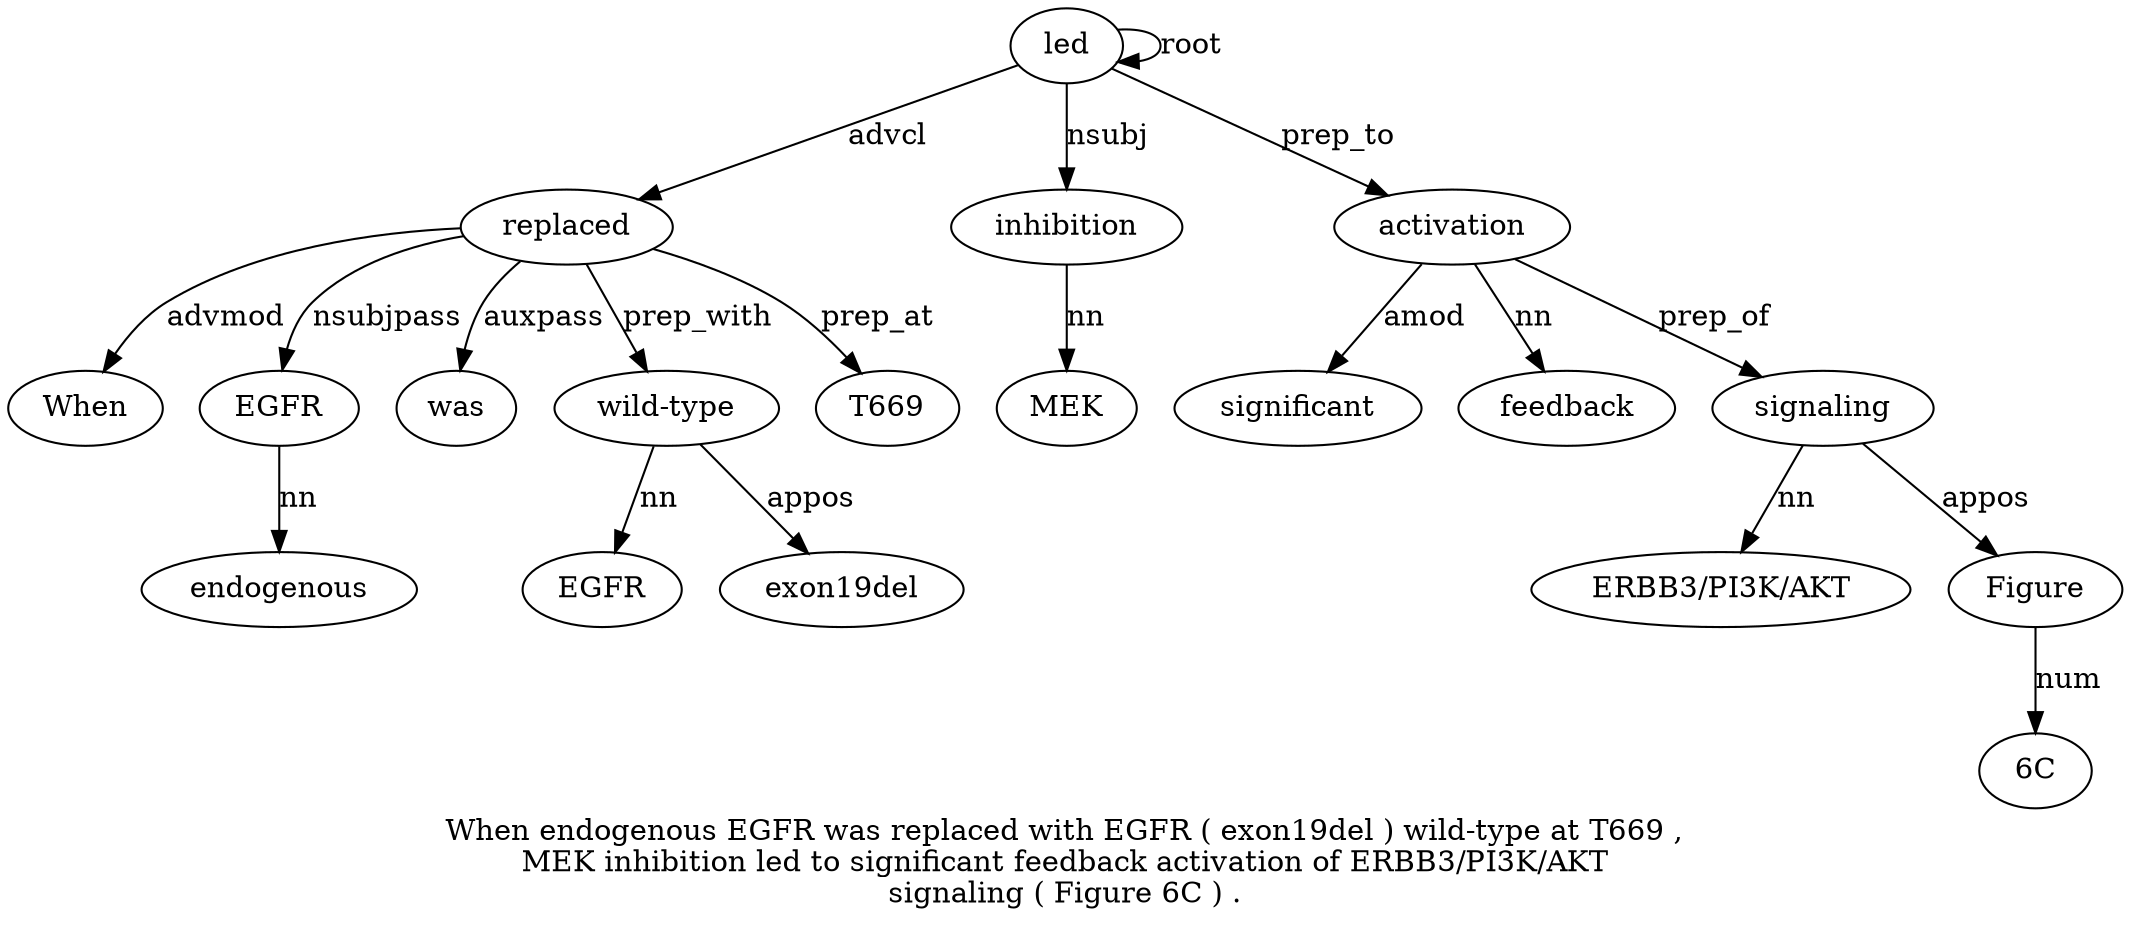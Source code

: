 digraph "When endogenous EGFR was replaced with EGFR ( exon19del ) wild-type at T669 ,  MEK inhibition led to significant feedback activation of ERBB3/PI3K/AKT signaling ( Figure 6C ) ." {
label="When endogenous EGFR was replaced with EGFR ( exon19del ) wild-type at T669 ,
MEK inhibition led to significant feedback activation of ERBB3/PI3K/AKT
signaling ( Figure 6C ) .";
replaced5 [style=filled, fillcolor=white, label=replaced];
When1 [style=filled, fillcolor=white, label=When];
replaced5 -> When1  [label=advmod];
EGFR3 [style=filled, fillcolor=white, label=EGFR];
endogenous2 [style=filled, fillcolor=white, label=endogenous];
EGFR3 -> endogenous2  [label=nn];
replaced5 -> EGFR3  [label=nsubjpass];
was4 [style=filled, fillcolor=white, label=was];
replaced5 -> was4  [label=auxpass];
led17 [style=filled, fillcolor=white, label=led];
led17 -> replaced5  [label=advcl];
"wild-type11" [style=filled, fillcolor=white, label="wild-type"];
EGFR7 [style=filled, fillcolor=white, label=EGFR];
"wild-type11" -> EGFR7  [label=nn];
exon19del [style=filled, fillcolor=white, label=exon19del];
"wild-type11" -> exon19del  [label=appos];
replaced5 -> "wild-type11"  [label=prep_with];
T66913 [style=filled, fillcolor=white, label=T669];
replaced5 -> T66913  [label=prep_at];
inhibition16 [style=filled, fillcolor=white, label=inhibition];
MEK15 [style=filled, fillcolor=white, label=MEK];
inhibition16 -> MEK15  [label=nn];
led17 -> inhibition16  [label=nsubj];
led17 -> led17  [label=root];
activation21 [style=filled, fillcolor=white, label=activation];
significant19 [style=filled, fillcolor=white, label=significant];
activation21 -> significant19  [label=amod];
feedback20 [style=filled, fillcolor=white, label=feedback];
activation21 -> feedback20  [label=nn];
led17 -> activation21  [label=prep_to];
signaling24 [style=filled, fillcolor=white, label=signaling];
"ERBB3/PI3K/AKT2" [style=filled, fillcolor=white, label="ERBB3/PI3K/AKT"];
signaling24 -> "ERBB3/PI3K/AKT2"  [label=nn];
activation21 -> signaling24  [label=prep_of];
Figure26 [style=filled, fillcolor=white, label=Figure];
signaling24 -> Figure26  [label=appos];
"6C27" [style=filled, fillcolor=white, label="6C"];
Figure26 -> "6C27"  [label=num];
}
